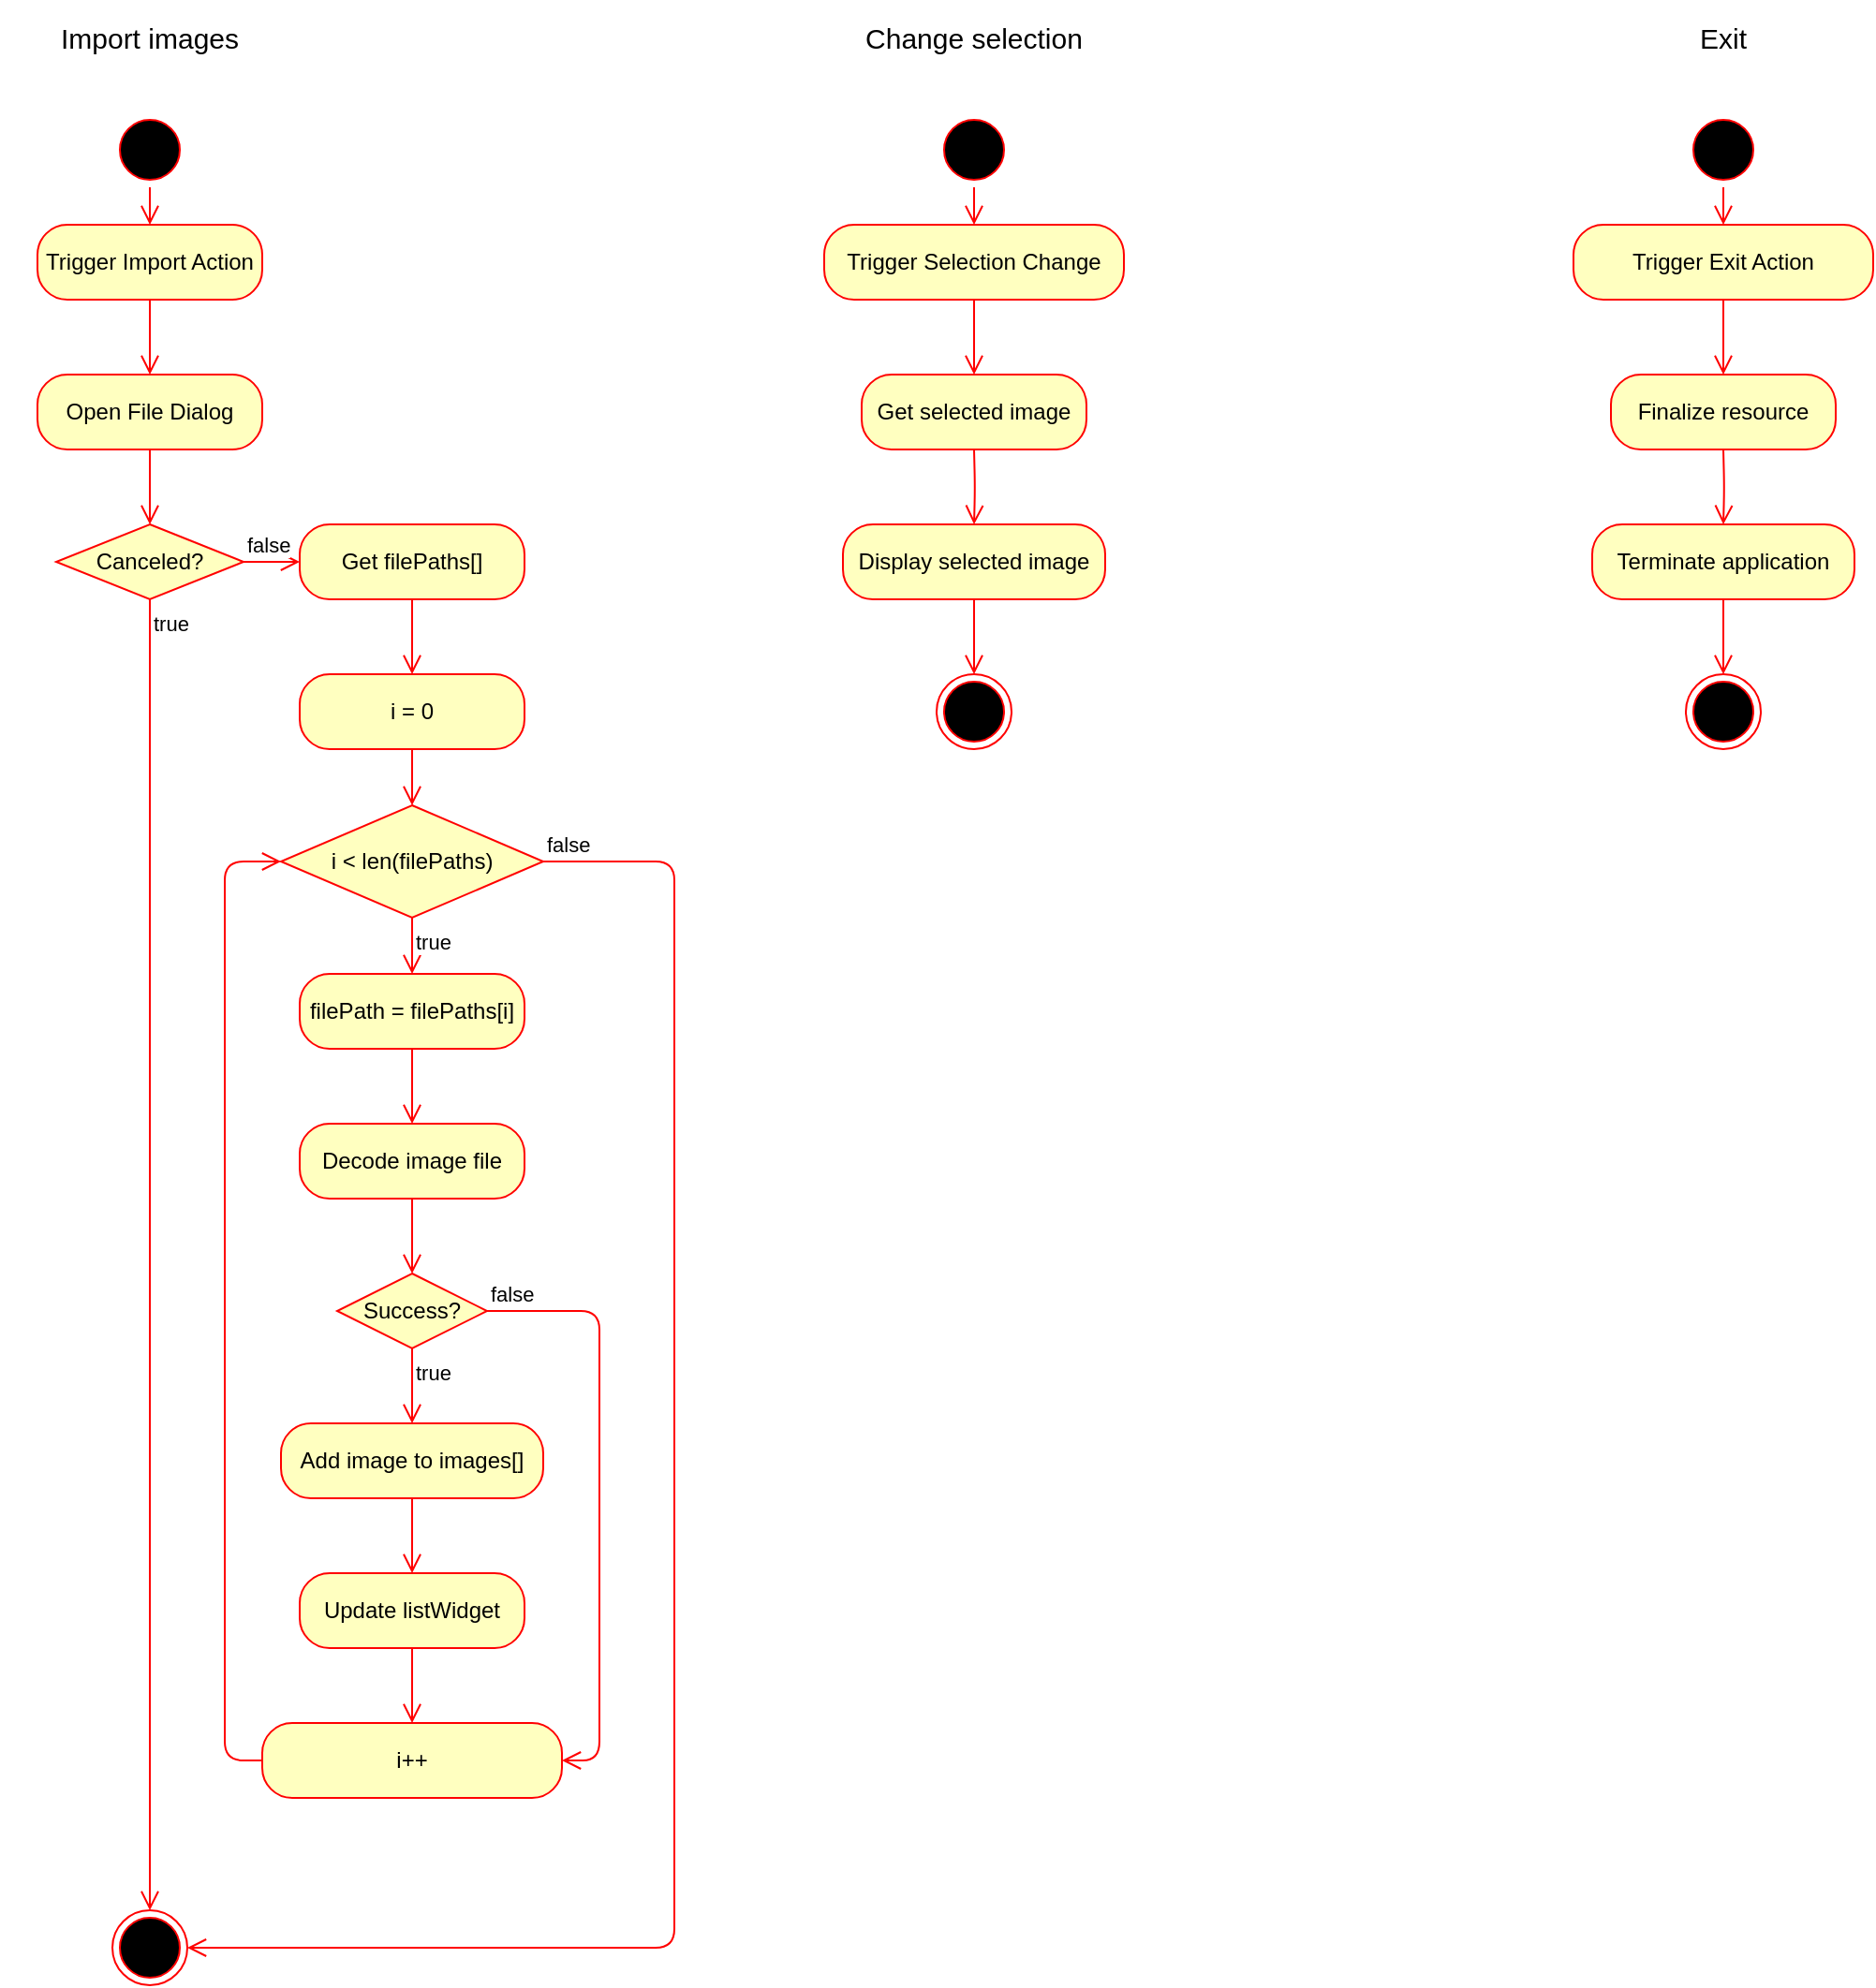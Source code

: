 <mxfile pages="1" version="11.2.5" type="device"><diagram name="Page-1" id="9361dd3d-8414-5efd-6122-117bd74ce7a7"><mxGraphModel dx="49654" dy="-16250.5" grid="1" gridSize="10" guides="1" tooltips="1" connect="1" arrows="1" fold="1" page="1" pageScale="1.5" pageWidth="1169" pageHeight="827" background="#ffffff" math="0" shadow="0"><root><mxCell id="0"/><mxCell id="1" parent="0"/><mxCell id="1Ig131WTVvKLoFPh3N3X-99" value="" style="ellipse;html=1;shape=startState;fillColor=#000000;strokeColor=#ff0000;" parent="1" vertex="1"><mxGeometry x="-45020" y="18700" width="40" height="40" as="geometry"/></mxCell><mxCell id="1Ig131WTVvKLoFPh3N3X-100" value="" style="edgeStyle=orthogonalEdgeStyle;html=1;verticalAlign=bottom;endArrow=open;endSize=8;strokeColor=#ff0000;exitX=0.5;exitY=1;exitDx=0;exitDy=0;" parent="1" source="1Ig131WTVvKLoFPh3N3X-102" edge="1"><mxGeometry relative="1" as="geometry"><mxPoint x="-45000" y="18800" as="targetPoint"/></mxGeometry></mxCell><mxCell id="1Ig131WTVvKLoFPh3N3X-103" value="" style="edgeStyle=orthogonalEdgeStyle;html=1;verticalAlign=bottom;endArrow=open;endSize=8;strokeColor=#ff0000;" parent="1" source="1Ig131WTVvKLoFPh3N3X-102" edge="1"><mxGeometry relative="1" as="geometry"><mxPoint x="-45000" y="18840" as="targetPoint"/></mxGeometry></mxCell><mxCell id="1Ig131WTVvKLoFPh3N3X-102" value="Trigger Import Action" style="rounded=1;whiteSpace=wrap;html=1;arcSize=40;fontColor=#000000;fillColor=#ffffc0;strokeColor=#ff0000;" parent="1" vertex="1"><mxGeometry x="-45060" y="18760" width="120" height="40" as="geometry"/></mxCell><mxCell id="1Ig131WTVvKLoFPh3N3X-104" value="" style="edgeStyle=orthogonalEdgeStyle;html=1;verticalAlign=bottom;endArrow=open;endSize=8;strokeColor=#ff0000;exitX=0.5;exitY=1;exitDx=0;exitDy=0;" parent="1" source="1Ig131WTVvKLoFPh3N3X-99" target="1Ig131WTVvKLoFPh3N3X-102" edge="1"><mxGeometry relative="1" as="geometry"><mxPoint x="-45000" y="18800" as="targetPoint"/><mxPoint x="-45000" y="18740.214" as="sourcePoint"/></mxGeometry></mxCell><mxCell id="1Ig131WTVvKLoFPh3N3X-105" value="Open File Dialog" style="rounded=1;whiteSpace=wrap;html=1;arcSize=40;fontColor=#000000;fillColor=#ffffc0;strokeColor=#ff0000;" parent="1" vertex="1"><mxGeometry x="-45060" y="18840" width="120" height="40" as="geometry"/></mxCell><mxCell id="1Ig131WTVvKLoFPh3N3X-106" value="" style="edgeStyle=orthogonalEdgeStyle;html=1;verticalAlign=bottom;endArrow=open;endSize=8;strokeColor=#ff0000;entryX=0.5;entryY=0;entryDx=0;entryDy=0;" parent="1" source="1Ig131WTVvKLoFPh3N3X-105" target="1Ig131WTVvKLoFPh3N3X-112" edge="1"><mxGeometry relative="1" as="geometry"><mxPoint x="-45000" y="18900" as="targetPoint"/></mxGeometry></mxCell><mxCell id="1Ig131WTVvKLoFPh3N3X-107" value="Get filePaths[]" style="rounded=1;whiteSpace=wrap;html=1;arcSize=40;fontColor=#000000;fillColor=#ffffc0;strokeColor=#ff0000;" parent="1" vertex="1"><mxGeometry x="-44920" y="18920" width="120" height="40" as="geometry"/></mxCell><mxCell id="1Ig131WTVvKLoFPh3N3X-108" value="" style="edgeStyle=orthogonalEdgeStyle;html=1;verticalAlign=bottom;endArrow=open;endSize=8;strokeColor=#ff0000;" parent="1" source="1Ig131WTVvKLoFPh3N3X-107" edge="1"><mxGeometry relative="1" as="geometry"><mxPoint x="-44860" y="19000" as="targetPoint"/></mxGeometry></mxCell><mxCell id="1Ig131WTVvKLoFPh3N3X-109" value="filePath = filePaths[i]" style="rounded=1;whiteSpace=wrap;html=1;arcSize=40;fontColor=#000000;fillColor=#ffffc0;strokeColor=#ff0000;" parent="1" vertex="1"><mxGeometry x="-44920" y="19160" width="120" height="40" as="geometry"/></mxCell><mxCell id="1Ig131WTVvKLoFPh3N3X-110" value="" style="edgeStyle=orthogonalEdgeStyle;html=1;verticalAlign=bottom;endArrow=open;endSize=8;strokeColor=#ff0000;" parent="1" source="1Ig131WTVvKLoFPh3N3X-109" edge="1"><mxGeometry relative="1" as="geometry"><mxPoint x="-44860" y="19240" as="targetPoint"/></mxGeometry></mxCell><mxCell id="1Ig131WTVvKLoFPh3N3X-112" value="Canceled?" style="rhombus;whiteSpace=wrap;html=1;fillColor=#ffffc0;strokeColor=#ff0000;" parent="1" vertex="1"><mxGeometry x="-45050" y="18920" width="100" height="40" as="geometry"/></mxCell><mxCell id="1Ig131WTVvKLoFPh3N3X-113" value="false" style="edgeStyle=orthogonalEdgeStyle;html=1;align=left;verticalAlign=bottom;endArrow=open;endSize=8;strokeColor=#ff0000;" parent="1" source="1Ig131WTVvKLoFPh3N3X-112" edge="1"><mxGeometry x="-1" relative="1" as="geometry"><mxPoint x="-44920" y="18940" as="targetPoint"/></mxGeometry></mxCell><mxCell id="1Ig131WTVvKLoFPh3N3X-114" value="true" style="edgeStyle=orthogonalEdgeStyle;html=1;align=left;verticalAlign=top;endArrow=open;endSize=8;strokeColor=#ff0000;entryX=0.5;entryY=0;entryDx=0;entryDy=0;" parent="1" source="1Ig131WTVvKLoFPh3N3X-112" target="1Ig131WTVvKLoFPh3N3X-132" edge="1"><mxGeometry x="-1" relative="1" as="geometry"><mxPoint x="-45000" y="19020" as="targetPoint"/></mxGeometry></mxCell><mxCell id="1Ig131WTVvKLoFPh3N3X-115" value="Decode image file" style="rounded=1;whiteSpace=wrap;html=1;arcSize=40;fontColor=#000000;fillColor=#ffffc0;strokeColor=#ff0000;" parent="1" vertex="1"><mxGeometry x="-44920" y="19240" width="120" height="40" as="geometry"/></mxCell><mxCell id="1Ig131WTVvKLoFPh3N3X-116" value="" style="edgeStyle=orthogonalEdgeStyle;html=1;verticalAlign=bottom;endArrow=open;endSize=8;strokeColor=#ff0000;" parent="1" source="1Ig131WTVvKLoFPh3N3X-115" edge="1"><mxGeometry relative="1" as="geometry"><mxPoint x="-44860" y="19320" as="targetPoint"/></mxGeometry></mxCell><mxCell id="1Ig131WTVvKLoFPh3N3X-117" value="Success?" style="rhombus;whiteSpace=wrap;html=1;fillColor=#ffffc0;strokeColor=#ff0000;" parent="1" vertex="1"><mxGeometry x="-44900" y="19320" width="80" height="40" as="geometry"/></mxCell><mxCell id="1Ig131WTVvKLoFPh3N3X-118" value="false" style="edgeStyle=orthogonalEdgeStyle;html=1;align=left;verticalAlign=bottom;endArrow=open;endSize=8;strokeColor=#ff0000;entryX=1;entryY=0.5;entryDx=0;entryDy=0;" parent="1" source="1Ig131WTVvKLoFPh3N3X-117" target="1Ig131WTVvKLoFPh3N3X-124" edge="1"><mxGeometry x="-1" relative="1" as="geometry"><mxPoint x="-44720" y="19340" as="targetPoint"/><Array as="points"><mxPoint x="-44760" y="19340"/><mxPoint x="-44760" y="19580"/></Array></mxGeometry></mxCell><mxCell id="1Ig131WTVvKLoFPh3N3X-119" value="true" style="edgeStyle=orthogonalEdgeStyle;html=1;align=left;verticalAlign=top;endArrow=open;endSize=8;strokeColor=#ff0000;" parent="1" source="1Ig131WTVvKLoFPh3N3X-117" edge="1"><mxGeometry x="-1" relative="1" as="geometry"><mxPoint x="-44860" y="19400" as="targetPoint"/></mxGeometry></mxCell><mxCell id="1Ig131WTVvKLoFPh3N3X-120" value="Add image to images[]" style="rounded=1;whiteSpace=wrap;html=1;arcSize=40;fontColor=#000000;fillColor=#ffffc0;strokeColor=#ff0000;" parent="1" vertex="1"><mxGeometry x="-44930" y="19400" width="140" height="40" as="geometry"/></mxCell><mxCell id="1Ig131WTVvKLoFPh3N3X-121" value="" style="edgeStyle=orthogonalEdgeStyle;html=1;verticalAlign=bottom;endArrow=open;endSize=8;strokeColor=#ff0000;" parent="1" source="1Ig131WTVvKLoFPh3N3X-120" edge="1"><mxGeometry relative="1" as="geometry"><mxPoint x="-44860" y="19480" as="targetPoint"/></mxGeometry></mxCell><mxCell id="1Ig131WTVvKLoFPh3N3X-122" value="Update listWidget" style="rounded=1;whiteSpace=wrap;html=1;arcSize=40;fontColor=#000000;fillColor=#ffffc0;strokeColor=#ff0000;" parent="1" vertex="1"><mxGeometry x="-44920" y="19480" width="120" height="40" as="geometry"/></mxCell><mxCell id="1Ig131WTVvKLoFPh3N3X-123" value="" style="edgeStyle=orthogonalEdgeStyle;html=1;verticalAlign=bottom;endArrow=open;endSize=8;strokeColor=#ff0000;entryX=0.5;entryY=0;entryDx=0;entryDy=0;" parent="1" source="1Ig131WTVvKLoFPh3N3X-122" target="1Ig131WTVvKLoFPh3N3X-124" edge="1"><mxGeometry relative="1" as="geometry"><mxPoint x="-44860" y="19550" as="targetPoint"/></mxGeometry></mxCell><mxCell id="1Ig131WTVvKLoFPh3N3X-124" value="i++" style="rounded=1;whiteSpace=wrap;html=1;arcSize=40;fontColor=#000000;fillColor=#ffffc0;strokeColor=#ff0000;" parent="1" vertex="1"><mxGeometry x="-44940" y="19560" width="160" height="40" as="geometry"/></mxCell><mxCell id="1Ig131WTVvKLoFPh3N3X-125" value="" style="edgeStyle=orthogonalEdgeStyle;html=1;verticalAlign=bottom;endArrow=open;endSize=8;strokeColor=#ff0000;exitX=0;exitY=0.5;exitDx=0;exitDy=0;entryX=0;entryY=0.5;entryDx=0;entryDy=0;" parent="1" source="1Ig131WTVvKLoFPh3N3X-124" target="1Ig131WTVvKLoFPh3N3X-127" edge="1"><mxGeometry relative="1" as="geometry"><mxPoint x="-44920" y="19360" as="targetPoint"/><Array as="points"><mxPoint x="-44960" y="19580"/><mxPoint x="-44960" y="19100"/></Array></mxGeometry></mxCell><mxCell id="1Ig131WTVvKLoFPh3N3X-127" value="i &amp;lt; len(filePaths)" style="rhombus;whiteSpace=wrap;html=1;fillColor=#ffffc0;strokeColor=#ff0000;" parent="1" vertex="1"><mxGeometry x="-44930" y="19070" width="140" height="60" as="geometry"/></mxCell><mxCell id="1Ig131WTVvKLoFPh3N3X-128" value="false" style="edgeStyle=orthogonalEdgeStyle;html=1;align=left;verticalAlign=bottom;endArrow=open;endSize=8;strokeColor=#ff0000;entryX=1;entryY=0.5;entryDx=0;entryDy=0;" parent="1" source="1Ig131WTVvKLoFPh3N3X-127" target="1Ig131WTVvKLoFPh3N3X-132" edge="1"><mxGeometry x="-1" relative="1" as="geometry"><mxPoint x="-44720" y="19100" as="targetPoint"/><Array as="points"><mxPoint x="-44720" y="19100"/><mxPoint x="-44720" y="19680"/></Array></mxGeometry></mxCell><mxCell id="1Ig131WTVvKLoFPh3N3X-129" value="true" style="edgeStyle=orthogonalEdgeStyle;html=1;align=left;verticalAlign=top;endArrow=open;endSize=8;strokeColor=#ff0000;" parent="1" source="1Ig131WTVvKLoFPh3N3X-127" edge="1"><mxGeometry x="-1" relative="1" as="geometry"><mxPoint x="-44860" y="19160" as="targetPoint"/></mxGeometry></mxCell><mxCell id="1Ig131WTVvKLoFPh3N3X-130" value="i = 0" style="rounded=1;whiteSpace=wrap;html=1;arcSize=40;fontColor=#000000;fillColor=#ffffc0;strokeColor=#ff0000;" parent="1" vertex="1"><mxGeometry x="-44920" y="19000" width="120" height="40" as="geometry"/></mxCell><mxCell id="1Ig131WTVvKLoFPh3N3X-131" value="" style="edgeStyle=orthogonalEdgeStyle;html=1;verticalAlign=bottom;endArrow=open;endSize=8;strokeColor=#ff0000;" parent="1" source="1Ig131WTVvKLoFPh3N3X-130" edge="1"><mxGeometry relative="1" as="geometry"><mxPoint x="-44860" y="19070" as="targetPoint"/></mxGeometry></mxCell><mxCell id="1Ig131WTVvKLoFPh3N3X-132" value="" style="ellipse;html=1;shape=endState;fillColor=#000000;strokeColor=#ff0000;" parent="1" vertex="1"><mxGeometry x="-45020" y="19660" width="40" height="40" as="geometry"/></mxCell><mxCell id="1Ig131WTVvKLoFPh3N3X-133" value="" style="ellipse;html=1;shape=startState;fillColor=#000000;strokeColor=#ff0000;fontSize=15;" parent="1" vertex="1"><mxGeometry x="-44580" y="18700" width="40" height="40" as="geometry"/></mxCell><mxCell id="1Ig131WTVvKLoFPh3N3X-134" value="" style="edgeStyle=orthogonalEdgeStyle;html=1;verticalAlign=bottom;endArrow=open;endSize=8;strokeColor=#ff0000;fontSize=15;" parent="1" source="1Ig131WTVvKLoFPh3N3X-133" edge="1"><mxGeometry relative="1" as="geometry"><mxPoint x="-44560" y="18760" as="targetPoint"/></mxGeometry></mxCell><mxCell id="1Ig131WTVvKLoFPh3N3X-135" value="Trigger Selection Change" style="rounded=1;whiteSpace=wrap;html=1;arcSize=40;fontColor=#000000;fillColor=#ffffc0;strokeColor=#ff0000;" parent="1" vertex="1"><mxGeometry x="-44640" y="18760" width="160" height="40" as="geometry"/></mxCell><mxCell id="1Ig131WTVvKLoFPh3N3X-136" value="Get selected image" style="rounded=1;whiteSpace=wrap;html=1;arcSize=40;fontColor=#000000;fillColor=#ffffc0;strokeColor=#ff0000;" parent="1" vertex="1"><mxGeometry x="-44620" y="18840" width="120" height="40" as="geometry"/></mxCell><mxCell id="1Ig131WTVvKLoFPh3N3X-137" value="Display selected image" style="rounded=1;whiteSpace=wrap;html=1;arcSize=40;fontColor=#000000;fillColor=#ffffc0;strokeColor=#ff0000;" parent="1" vertex="1"><mxGeometry x="-44630" y="18920" width="140" height="40" as="geometry"/></mxCell><mxCell id="1Ig131WTVvKLoFPh3N3X-138" value="" style="ellipse;html=1;shape=endState;fillColor=#000000;strokeColor=#ff0000;" parent="1" vertex="1"><mxGeometry x="-44580" y="19000" width="40" height="40" as="geometry"/></mxCell><mxCell id="1Ig131WTVvKLoFPh3N3X-140" value="" style="edgeStyle=orthogonalEdgeStyle;html=1;verticalAlign=bottom;endArrow=open;endSize=8;strokeColor=#ff0000;exitX=0.5;exitY=1;exitDx=0;exitDy=0;" parent="1" source="1Ig131WTVvKLoFPh3N3X-135" target="1Ig131WTVvKLoFPh3N3X-136" edge="1"><mxGeometry relative="1" as="geometry"><mxPoint x="-45030" y="18930.214" as="targetPoint"/><mxPoint x="-45030" y="18890" as="sourcePoint"/></mxGeometry></mxCell><mxCell id="1Ig131WTVvKLoFPh3N3X-141" value="" style="edgeStyle=orthogonalEdgeStyle;html=1;verticalAlign=bottom;endArrow=open;endSize=8;strokeColor=#ff0000;entryX=0.5;entryY=0;entryDx=0;entryDy=0;" parent="1" target="1Ig131WTVvKLoFPh3N3X-137" edge="1"><mxGeometry relative="1" as="geometry"><mxPoint x="-44550" y="18874" as="targetPoint"/><mxPoint x="-44560" y="18880" as="sourcePoint"/></mxGeometry></mxCell><mxCell id="1Ig131WTVvKLoFPh3N3X-142" value="" style="edgeStyle=orthogonalEdgeStyle;html=1;verticalAlign=bottom;endArrow=open;endSize=8;strokeColor=#ff0000;entryX=0.5;entryY=0;entryDx=0;entryDy=0;exitX=0.5;exitY=1;exitDx=0;exitDy=0;" parent="1" source="1Ig131WTVvKLoFPh3N3X-137" target="1Ig131WTVvKLoFPh3N3X-138" edge="1"><mxGeometry relative="1" as="geometry"><mxPoint x="-44550" y="18930.214" as="targetPoint"/><mxPoint x="-44550" y="18890" as="sourcePoint"/></mxGeometry></mxCell><mxCell id="1Ig131WTVvKLoFPh3N3X-143" value="" style="ellipse;html=1;shape=startState;fillColor=#000000;strokeColor=#ff0000;fontSize=15;" parent="1" vertex="1"><mxGeometry x="-44180" y="18700" width="40" height="40" as="geometry"/></mxCell><mxCell id="1Ig131WTVvKLoFPh3N3X-144" value="" style="edgeStyle=orthogonalEdgeStyle;html=1;verticalAlign=bottom;endArrow=open;endSize=8;strokeColor=#ff0000;fontSize=15;" parent="1" source="1Ig131WTVvKLoFPh3N3X-143" edge="1"><mxGeometry relative="1" as="geometry"><mxPoint x="-44160" y="18760" as="targetPoint"/></mxGeometry></mxCell><mxCell id="1Ig131WTVvKLoFPh3N3X-145" value="Trigger Exit Action" style="rounded=1;whiteSpace=wrap;html=1;arcSize=40;fontColor=#000000;fillColor=#ffffc0;strokeColor=#ff0000;" parent="1" vertex="1"><mxGeometry x="-44240" y="18760" width="160" height="40" as="geometry"/></mxCell><mxCell id="1Ig131WTVvKLoFPh3N3X-146" value="Finalize resource" style="rounded=1;whiteSpace=wrap;html=1;arcSize=40;fontColor=#000000;fillColor=#ffffc0;strokeColor=#ff0000;" parent="1" vertex="1"><mxGeometry x="-44220" y="18840" width="120" height="40" as="geometry"/></mxCell><mxCell id="1Ig131WTVvKLoFPh3N3X-147" value="Terminate application" style="rounded=1;whiteSpace=wrap;html=1;arcSize=40;fontColor=#000000;fillColor=#ffffc0;strokeColor=#ff0000;" parent="1" vertex="1"><mxGeometry x="-44230" y="18920" width="140" height="40" as="geometry"/></mxCell><mxCell id="1Ig131WTVvKLoFPh3N3X-148" value="" style="ellipse;html=1;shape=endState;fillColor=#000000;strokeColor=#ff0000;" parent="1" vertex="1"><mxGeometry x="-44180" y="19000" width="40" height="40" as="geometry"/></mxCell><mxCell id="1Ig131WTVvKLoFPh3N3X-149" value="" style="edgeStyle=orthogonalEdgeStyle;html=1;verticalAlign=bottom;endArrow=open;endSize=8;strokeColor=#ff0000;exitX=0.5;exitY=1;exitDx=0;exitDy=0;" parent="1" source="1Ig131WTVvKLoFPh3N3X-145" target="1Ig131WTVvKLoFPh3N3X-146" edge="1"><mxGeometry relative="1" as="geometry"><mxPoint x="-44630" y="18930.214" as="targetPoint"/><mxPoint x="-44630" y="18890" as="sourcePoint"/></mxGeometry></mxCell><mxCell id="1Ig131WTVvKLoFPh3N3X-150" value="" style="edgeStyle=orthogonalEdgeStyle;html=1;verticalAlign=bottom;endArrow=open;endSize=8;strokeColor=#ff0000;entryX=0.5;entryY=0;entryDx=0;entryDy=0;" parent="1" target="1Ig131WTVvKLoFPh3N3X-147" edge="1"><mxGeometry relative="1" as="geometry"><mxPoint x="-44150" y="18874" as="targetPoint"/><mxPoint x="-44160" y="18880" as="sourcePoint"/></mxGeometry></mxCell><mxCell id="1Ig131WTVvKLoFPh3N3X-151" value="" style="edgeStyle=orthogonalEdgeStyle;html=1;verticalAlign=bottom;endArrow=open;endSize=8;strokeColor=#ff0000;entryX=0.5;entryY=0;entryDx=0;entryDy=0;exitX=0.5;exitY=1;exitDx=0;exitDy=0;" parent="1" source="1Ig131WTVvKLoFPh3N3X-147" target="1Ig131WTVvKLoFPh3N3X-148" edge="1"><mxGeometry relative="1" as="geometry"><mxPoint x="-44150" y="18930.214" as="targetPoint"/><mxPoint x="-44150" y="18890" as="sourcePoint"/></mxGeometry></mxCell><mxCell id="1Ig131WTVvKLoFPh3N3X-153" value="Import images" style="rounded=0;whiteSpace=wrap;html=1;fontSize=15;strokeColor=none;fillColor=none;" parent="1" vertex="1"><mxGeometry x="-45080" y="18640" width="160" height="40" as="geometry"/></mxCell><mxCell id="1Ig131WTVvKLoFPh3N3X-154" value="Change selection" style="rounded=0;whiteSpace=wrap;html=1;fontSize=15;strokeColor=none;fillColor=none;" parent="1" vertex="1"><mxGeometry x="-44640" y="18640" width="160" height="40" as="geometry"/></mxCell><mxCell id="1Ig131WTVvKLoFPh3N3X-155" value="Exit" style="rounded=0;whiteSpace=wrap;html=1;fontSize=15;strokeColor=none;fillColor=none;" parent="1" vertex="1"><mxGeometry x="-44240" y="18640" width="160" height="40" as="geometry"/></mxCell></root></mxGraphModel></diagram></mxfile>